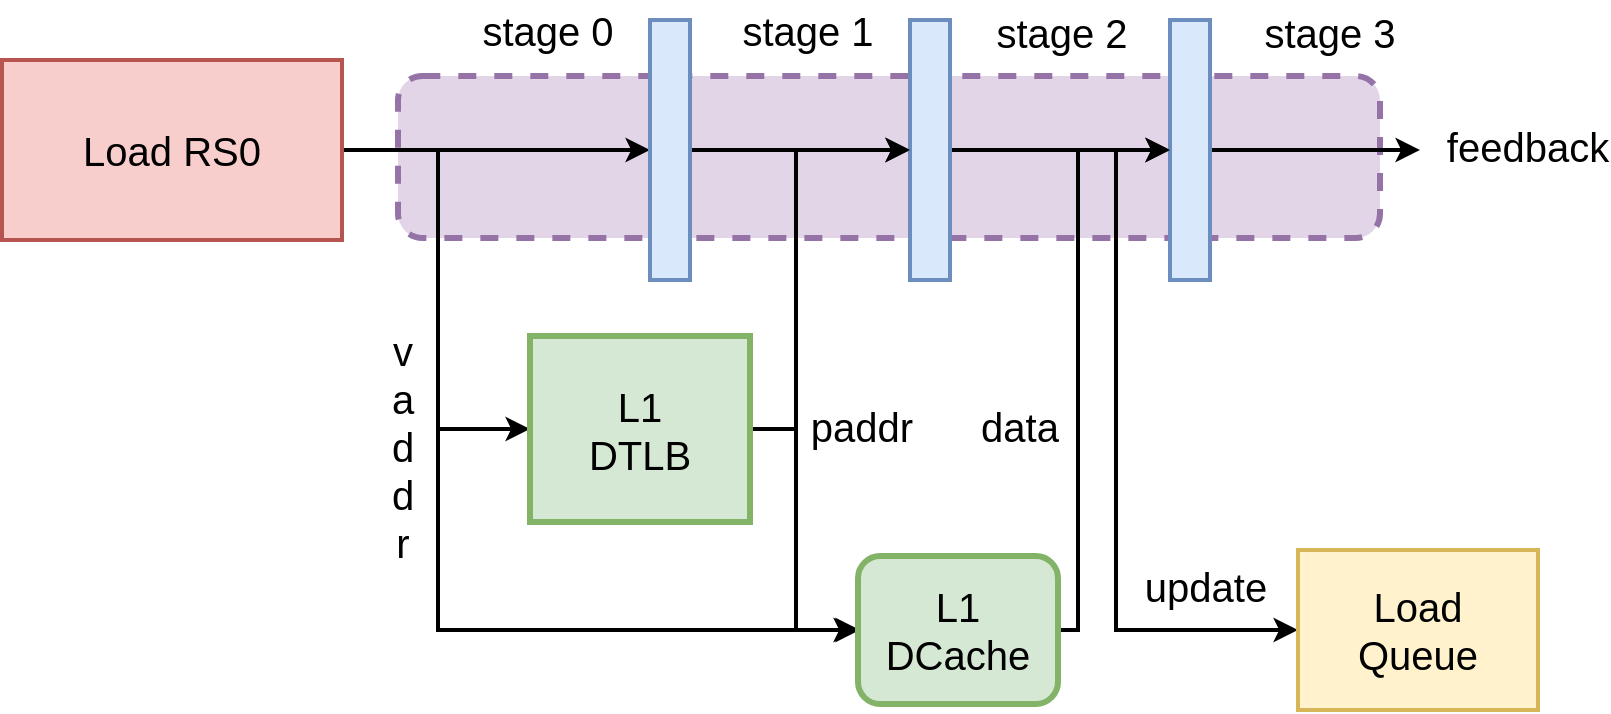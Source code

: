 <mxfile version="20.4.1" type="github">
  <diagram id="G1WXr2yGfJsYFsTwQhTo" name="第 1 页">
    <mxGraphModel dx="1422" dy="726" grid="1" gridSize="10" guides="1" tooltips="1" connect="1" arrows="1" fold="1" page="1" pageScale="1" pageWidth="827" pageHeight="1169" math="0" shadow="0">
      <root>
        <mxCell id="0" />
        <mxCell id="1" parent="0" />
        <mxCell id="m40AEBjQ_49BU9F84Wip-6" value="" style="rounded=1;whiteSpace=wrap;html=1;dashed=1;fillColor=#e1d5e7;strokeColor=#9673a6;strokeWidth=3;" parent="1" vertex="1">
          <mxGeometry x="209" y="140" width="491" height="81" as="geometry" />
        </mxCell>
        <mxCell id="m40AEBjQ_49BU9F84Wip-13" style="edgeStyle=orthogonalEdgeStyle;rounded=0;orthogonalLoop=1;jettySize=auto;html=1;fontSize=20;strokeWidth=2;" parent="1" source="m40AEBjQ_49BU9F84Wip-2" target="m40AEBjQ_49BU9F84Wip-3" edge="1">
          <mxGeometry relative="1" as="geometry" />
        </mxCell>
        <mxCell id="m40AEBjQ_49BU9F84Wip-16" style="edgeStyle=orthogonalEdgeStyle;rounded=0;orthogonalLoop=1;jettySize=auto;html=1;entryX=0;entryY=0.5;entryDx=0;entryDy=0;strokeWidth=2;fontSize=20;" parent="1" target="m40AEBjQ_49BU9F84Wip-7" edge="1">
          <mxGeometry relative="1" as="geometry">
            <mxPoint x="154" y="177" as="sourcePoint" />
            <mxPoint x="263" y="316.5" as="targetPoint" />
            <Array as="points">
              <mxPoint x="229" y="177" />
              <mxPoint x="229" y="317" />
            </Array>
          </mxGeometry>
        </mxCell>
        <mxCell id="m40AEBjQ_49BU9F84Wip-22" style="edgeStyle=orthogonalEdgeStyle;rounded=0;orthogonalLoop=1;jettySize=auto;html=1;entryX=0;entryY=0.5;entryDx=0;entryDy=0;strokeWidth=2;fontSize=20;" parent="1" edge="1">
          <mxGeometry relative="1" as="geometry">
            <mxPoint x="181" y="177" as="sourcePoint" />
            <mxPoint x="440" y="417" as="targetPoint" />
            <Array as="points">
              <mxPoint x="229" y="177" />
              <mxPoint x="229" y="417" />
            </Array>
          </mxGeometry>
        </mxCell>
        <mxCell id="m40AEBjQ_49BU9F84Wip-2" value="&lt;font style=&quot;font-size: 20px;&quot;&gt;Load RS0&lt;/font&gt;" style="rounded=0;whiteSpace=wrap;html=1;fillColor=#f8cecc;strokeColor=#b85450;strokeWidth=2;" parent="1" vertex="1">
          <mxGeometry x="11" y="132" width="170" height="90" as="geometry" />
        </mxCell>
        <mxCell id="m40AEBjQ_49BU9F84Wip-14" style="edgeStyle=orthogonalEdgeStyle;rounded=0;orthogonalLoop=1;jettySize=auto;html=1;entryX=0;entryY=0.5;entryDx=0;entryDy=0;strokeWidth=2;fontSize=20;" parent="1" source="m40AEBjQ_49BU9F84Wip-3" target="m40AEBjQ_49BU9F84Wip-4" edge="1">
          <mxGeometry relative="1" as="geometry" />
        </mxCell>
        <mxCell id="m40AEBjQ_49BU9F84Wip-3" value="" style="rounded=0;whiteSpace=wrap;html=1;fillColor=#dae8fc;strokeColor=#6c8ebf;strokeWidth=2;" parent="1" vertex="1">
          <mxGeometry x="335" y="112" width="20" height="130" as="geometry" />
        </mxCell>
        <mxCell id="m40AEBjQ_49BU9F84Wip-15" style="edgeStyle=orthogonalEdgeStyle;rounded=0;orthogonalLoop=1;jettySize=auto;html=1;entryX=0;entryY=0.5;entryDx=0;entryDy=0;strokeWidth=2;fontSize=20;" parent="1" source="m40AEBjQ_49BU9F84Wip-4" target="m40AEBjQ_49BU9F84Wip-5" edge="1">
          <mxGeometry relative="1" as="geometry" />
        </mxCell>
        <mxCell id="m40AEBjQ_49BU9F84Wip-28" style="edgeStyle=orthogonalEdgeStyle;rounded=0;orthogonalLoop=1;jettySize=auto;html=1;entryX=0;entryY=0.5;entryDx=0;entryDy=0;strokeWidth=2;fontSize=20;exitX=1;exitY=0.5;exitDx=0;exitDy=0;" parent="1" source="m40AEBjQ_49BU9F84Wip-4" edge="1">
          <mxGeometry relative="1" as="geometry">
            <mxPoint x="494" y="177" as="sourcePoint" />
            <mxPoint x="659" y="417" as="targetPoint" />
            <Array as="points">
              <mxPoint x="568" y="177" />
              <mxPoint x="568" y="417" />
            </Array>
          </mxGeometry>
        </mxCell>
        <mxCell id="m40AEBjQ_49BU9F84Wip-4" value="" style="rounded=0;whiteSpace=wrap;html=1;fillColor=#dae8fc;strokeColor=#6c8ebf;strokeWidth=2;" parent="1" vertex="1">
          <mxGeometry x="465" y="112" width="20" height="130" as="geometry" />
        </mxCell>
        <mxCell id="m40AEBjQ_49BU9F84Wip-32" style="edgeStyle=orthogonalEdgeStyle;rounded=0;orthogonalLoop=1;jettySize=auto;html=1;strokeWidth=2;fontSize=20;" parent="1" source="m40AEBjQ_49BU9F84Wip-5" edge="1">
          <mxGeometry relative="1" as="geometry">
            <mxPoint x="720" y="177" as="targetPoint" />
          </mxGeometry>
        </mxCell>
        <mxCell id="m40AEBjQ_49BU9F84Wip-5" value="" style="rounded=0;whiteSpace=wrap;html=1;fillColor=#dae8fc;strokeColor=#6c8ebf;strokeWidth=2;" parent="1" vertex="1">
          <mxGeometry x="595" y="112" width="20" height="130" as="geometry" />
        </mxCell>
        <mxCell id="m40AEBjQ_49BU9F84Wip-23" style="edgeStyle=orthogonalEdgeStyle;rounded=0;orthogonalLoop=1;jettySize=auto;html=1;strokeWidth=2;fontSize=20;entryX=0;entryY=0.5;entryDx=0;entryDy=0;" parent="1" target="m40AEBjQ_49BU9F84Wip-4" edge="1">
          <mxGeometry relative="1" as="geometry">
            <mxPoint x="374" y="316.5" as="sourcePoint" />
            <mxPoint x="454" y="177" as="targetPoint" />
            <Array as="points">
              <mxPoint x="408" y="317" />
              <mxPoint x="408" y="177" />
            </Array>
          </mxGeometry>
        </mxCell>
        <mxCell id="m40AEBjQ_49BU9F84Wip-24" style="edgeStyle=orthogonalEdgeStyle;rounded=0;orthogonalLoop=1;jettySize=auto;html=1;entryX=0;entryY=0.5;entryDx=0;entryDy=0;strokeWidth=2;fontSize=20;" parent="1" target="m40AEBjQ_49BU9F84Wip-9" edge="1">
          <mxGeometry relative="1" as="geometry">
            <mxPoint x="374" y="316.5" as="sourcePoint" />
            <mxPoint x="428" y="417" as="targetPoint" />
            <Array as="points">
              <mxPoint x="408" y="317" />
              <mxPoint x="408" y="417" />
            </Array>
          </mxGeometry>
        </mxCell>
        <mxCell id="m40AEBjQ_49BU9F84Wip-7" value="&lt;div style=&quot;font-size: 20px;&quot;&gt;&lt;font style=&quot;font-size: 20px;&quot;&gt;L1 &lt;br&gt;&lt;/font&gt;&lt;/div&gt;&lt;div style=&quot;font-size: 20px;&quot;&gt;&lt;font style=&quot;font-size: 20px;&quot;&gt;DTLB&lt;/font&gt;&lt;/div&gt;" style="rounded=0;whiteSpace=wrap;html=1;fillColor=#d5e8d4;strokeColor=#82b366;strokeWidth=3;" parent="1" vertex="1">
          <mxGeometry x="275" y="270" width="110" height="93" as="geometry" />
        </mxCell>
        <mxCell id="m40AEBjQ_49BU9F84Wip-8" value="&lt;div style=&quot;font-size: 20px;&quot;&gt;&lt;font style=&quot;font-size: 20px;&quot;&gt;Load&lt;/font&gt;&lt;/div&gt;&lt;div style=&quot;font-size: 20px;&quot;&gt;&lt;font style=&quot;font-size: 20px;&quot;&gt;Queue&lt;br&gt;&lt;/font&gt;&lt;/div&gt;" style="rounded=0;whiteSpace=wrap;html=1;fillColor=#fff2cc;strokeColor=#d6b656;strokeWidth=2;" parent="1" vertex="1">
          <mxGeometry x="659" y="377" width="120" height="80" as="geometry" />
        </mxCell>
        <mxCell id="m40AEBjQ_49BU9F84Wip-26" style="edgeStyle=orthogonalEdgeStyle;rounded=0;orthogonalLoop=1;jettySize=auto;html=1;entryX=0;entryY=0.5;entryDx=0;entryDy=0;strokeWidth=2;fontSize=20;" parent="1" target="m40AEBjQ_49BU9F84Wip-5" edge="1">
          <mxGeometry relative="1" as="geometry">
            <mxPoint x="519" y="417" as="sourcePoint" />
            <mxPoint x="575" y="177" as="targetPoint" />
            <Array as="points">
              <mxPoint x="549" y="417" />
              <mxPoint x="549" y="177" />
            </Array>
          </mxGeometry>
        </mxCell>
        <mxCell id="m40AEBjQ_49BU9F84Wip-9" value="&lt;div&gt;&lt;font style=&quot;font-size: 20px;&quot;&gt;L1&lt;/font&gt;&lt;/div&gt;&lt;div&gt;&lt;font style=&quot;font-size: 20px;&quot;&gt;DCache&lt;/font&gt;&lt;/div&gt;" style="rounded=1;whiteSpace=wrap;html=1;strokeWidth=3;fillColor=#d5e8d4;strokeColor=#82b366;" parent="1" vertex="1">
          <mxGeometry x="439" y="380" width="100" height="74" as="geometry" />
        </mxCell>
        <mxCell id="m40AEBjQ_49BU9F84Wip-17" value="stage 0" style="text;html=1;strokeColor=none;fillColor=none;align=center;verticalAlign=middle;whiteSpace=wrap;rounded=0;strokeWidth=2;fontSize=20;" parent="1" vertex="1">
          <mxGeometry x="239" y="102" width="90" height="30" as="geometry" />
        </mxCell>
        <mxCell id="m40AEBjQ_49BU9F84Wip-18" value="stage 1" style="text;html=1;strokeColor=none;fillColor=none;align=center;verticalAlign=middle;whiteSpace=wrap;rounded=0;strokeWidth=2;fontSize=20;" parent="1" vertex="1">
          <mxGeometry x="369" y="102" width="90" height="30" as="geometry" />
        </mxCell>
        <mxCell id="m40AEBjQ_49BU9F84Wip-19" value="stage 2" style="text;html=1;strokeColor=none;fillColor=none;align=center;verticalAlign=middle;whiteSpace=wrap;rounded=0;strokeWidth=2;fontSize=20;" parent="1" vertex="1">
          <mxGeometry x="496" y="103" width="90" height="30" as="geometry" />
        </mxCell>
        <mxCell id="m40AEBjQ_49BU9F84Wip-20" value="stage 3" style="text;html=1;strokeColor=none;fillColor=none;align=center;verticalAlign=middle;whiteSpace=wrap;rounded=0;strokeWidth=2;fontSize=20;" parent="1" vertex="1">
          <mxGeometry x="630" y="103" width="90" height="30" as="geometry" />
        </mxCell>
        <mxCell id="m40AEBjQ_49BU9F84Wip-21" value="&lt;p style=&quot;line-height: 0.9;&quot;&gt;&lt;/p&gt;&lt;div&gt;v&lt;/div&gt;&lt;div&gt;a&lt;/div&gt;&lt;div&gt;d&lt;/div&gt;&lt;div&gt;d&lt;/div&gt;&lt;div&gt;r&lt;/div&gt;&lt;p&gt;&lt;/p&gt;" style="text;html=1;strokeColor=none;fillColor=none;align=center;verticalAlign=middle;whiteSpace=wrap;rounded=0;strokeWidth=2;fontSize=20;" parent="1" vertex="1">
          <mxGeometry x="199" y="270" width="25" height="110" as="geometry" />
        </mxCell>
        <mxCell id="m40AEBjQ_49BU9F84Wip-25" value="paddr" style="text;html=1;strokeColor=none;fillColor=none;align=center;verticalAlign=middle;whiteSpace=wrap;rounded=0;strokeWidth=2;fontSize=20;" parent="1" vertex="1">
          <mxGeometry x="411" y="299.5" width="60" height="30" as="geometry" />
        </mxCell>
        <mxCell id="m40AEBjQ_49BU9F84Wip-27" value="data" style="text;html=1;strokeColor=none;fillColor=none;align=center;verticalAlign=middle;whiteSpace=wrap;rounded=0;strokeWidth=2;fontSize=20;" parent="1" vertex="1">
          <mxGeometry x="490" y="299.5" width="60" height="30" as="geometry" />
        </mxCell>
        <mxCell id="m40AEBjQ_49BU9F84Wip-29" value="update" style="text;html=1;strokeColor=none;fillColor=none;align=center;verticalAlign=middle;whiteSpace=wrap;rounded=0;strokeWidth=2;fontSize=20;" parent="1" vertex="1">
          <mxGeometry x="583" y="380" width="60" height="30" as="geometry" />
        </mxCell>
        <mxCell id="m40AEBjQ_49BU9F84Wip-31" value="feedback" style="text;html=1;strokeColor=none;fillColor=none;align=center;verticalAlign=middle;whiteSpace=wrap;rounded=0;strokeWidth=2;fontSize=20;" parent="1" vertex="1">
          <mxGeometry x="744" y="160" width="60" height="30" as="geometry" />
        </mxCell>
      </root>
    </mxGraphModel>
  </diagram>
</mxfile>
